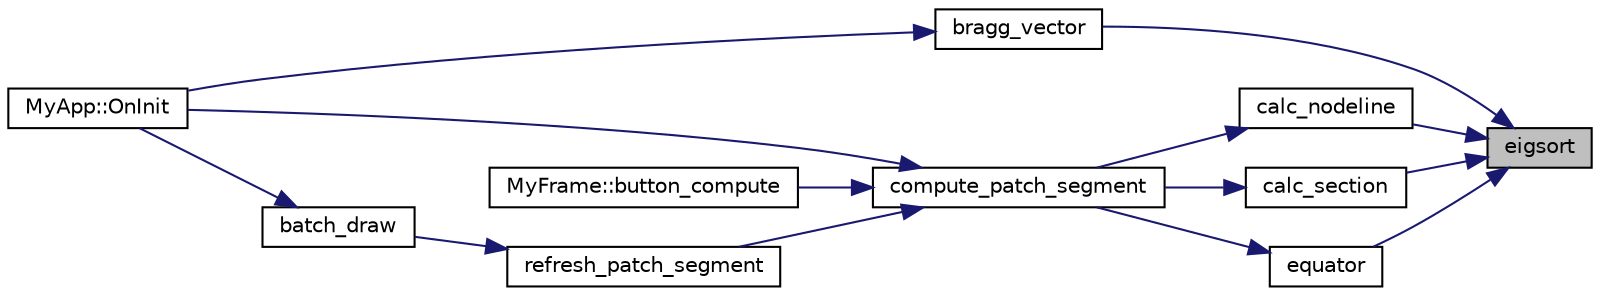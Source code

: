 digraph "eigsort"
{
 // LATEX_PDF_SIZE
  edge [fontname="Helvetica",fontsize="10",labelfontname="Helvetica",labelfontsize="10"];
  node [fontname="Helvetica",fontsize="10",shape=record];
  rankdir="RL";
  Node1 [label="eigsort",height=0.2,width=0.4,color="black", fillcolor="grey75", style="filled", fontcolor="black",tooltip="Simple sort."];
  Node1 -> Node2 [dir="back",color="midnightblue",fontsize="10",style="solid",fontname="Helvetica"];
  Node2 [label="bragg_vector",height=0.2,width=0.4,color="black", fillcolor="white", style="filled",URL="$initialize_8hpp.html#a9331e243c28751db983d937d3a8e4ddc",tooltip="Compute Bragg vetor."];
  Node2 -> Node3 [dir="back",color="midnightblue",fontsize="10",style="solid",fontname="Helvetica"];
  Node3 [label="MyApp::OnInit",height=0.2,width=0.4,color="black", fillcolor="white", style="filled",URL="$class_my_app.html#a79fa75d1155f0e85e20f2869538296d6",tooltip="Main routine of FermiSurfer."];
  Node1 -> Node4 [dir="back",color="midnightblue",fontsize="10",style="solid",fontname="Helvetica"];
  Node4 [label="calc_nodeline",height=0.2,width=0.4,color="black", fillcolor="white", style="filled",URL="$calc__nodeline_8hpp.html#ab1cb3507c64f260c9af13ebc05d00fae",tooltip="Compute node-line where ."];
  Node4 -> Node5 [dir="back",color="midnightblue",fontsize="10",style="solid",fontname="Helvetica"];
  Node5 [label="compute_patch_segment",height=0.2,width=0.4,color="black", fillcolor="white", style="filled",URL="$menu_8hpp.html#a3281d6fac7f0edb03da537a8614ad4f7",tooltip=" "];
  Node5 -> Node6 [dir="back",color="midnightblue",fontsize="10",style="solid",fontname="Helvetica"];
  Node6 [label="MyFrame::button_compute",height=0.2,width=0.4,color="black", fillcolor="white", style="filled",URL="$class_my_frame.html#af0577d3c50593fe302ec6871f674f5de",tooltip=" "];
  Node5 -> Node3 [dir="back",color="midnightblue",fontsize="10",style="solid",fontname="Helvetica"];
  Node5 -> Node7 [dir="back",color="midnightblue",fontsize="10",style="solid",fontname="Helvetica"];
  Node7 [label="refresh_patch_segment",height=0.2,width=0.4,color="black", fillcolor="white", style="filled",URL="$menu_8hpp.html#adce1554f6b0b639a496fb5852473e593",tooltip=" "];
  Node7 -> Node8 [dir="back",color="midnightblue",fontsize="10",style="solid",fontname="Helvetica"];
  Node8 [label="batch_draw",height=0.2,width=0.4,color="black", fillcolor="white", style="filled",URL="$fermisurfer_8cpp.html#a4e176182333ca88389c99e9052900ec0",tooltip="Glut Display function called by glutDisplayFunc."];
  Node8 -> Node3 [dir="back",color="midnightblue",fontsize="10",style="solid",fontname="Helvetica"];
  Node1 -> Node9 [dir="back",color="midnightblue",fontsize="10",style="solid",fontname="Helvetica"];
  Node9 [label="calc_section",height=0.2,width=0.4,color="black", fillcolor="white", style="filled",URL="$section_8hpp.html#a66580d80e18936d71c50ca786f891b08",tooltip="Compute Fermi-line."];
  Node9 -> Node5 [dir="back",color="midnightblue",fontsize="10",style="solid",fontname="Helvetica"];
  Node1 -> Node10 [dir="back",color="midnightblue",fontsize="10",style="solid",fontname="Helvetica"];
  Node10 [label="equator",height=0.2,width=0.4,color="black", fillcolor="white", style="filled",URL="$equator_8hpp.html#a4aaaf24cb79c0d95feb9c8f66c5bd105",tooltip="Compute equator ."];
  Node10 -> Node5 [dir="back",color="midnightblue",fontsize="10",style="solid",fontname="Helvetica"];
}

